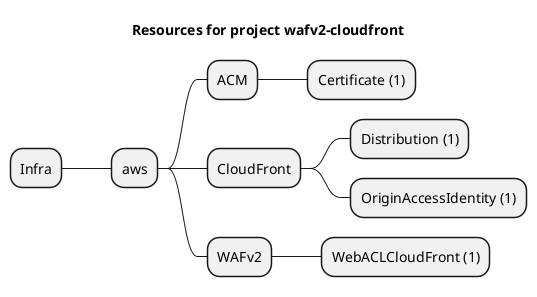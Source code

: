 @startmindmap
title Resources for project wafv2-cloudfront
skinparam monochrome true
+ Infra
++ aws
+++ ACM
++++ Certificate (1)
+++ CloudFront
++++ Distribution (1)
++++ OriginAccessIdentity (1)
+++ WAFv2
++++ WebACLCloudFront (1)
@endmindmap